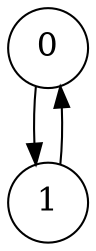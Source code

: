 // 2, [[1,0],[0,1]]
// False

digraph "2a" {
    graph [dpi=300]
    layout="dot"

    node [shape="circle", fontsize=16]
    0, 1

    0 -> 1
    1 -> 0
}


